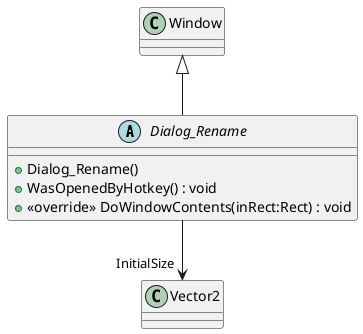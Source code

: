 @startuml
abstract class Dialog_Rename {
    + Dialog_Rename()
    + WasOpenedByHotkey() : void
    + <<override>> DoWindowContents(inRect:Rect) : void
}
Window <|-- Dialog_Rename
Dialog_Rename --> "InitialSize" Vector2
@enduml
